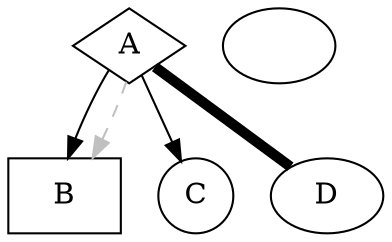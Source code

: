 digraph test1 {

  A [shape=diamond]
  B [shape=box]
  C [shape=circle]

  A -> B [style=ond]
  B [shape=box]
  C [shape=circle]

  A -> B [style=dashed, color=grey]
  A -> C 󠁱[color="black:invis:black"]
  A -> D [penwidth=5, arrowhead=none]

}
